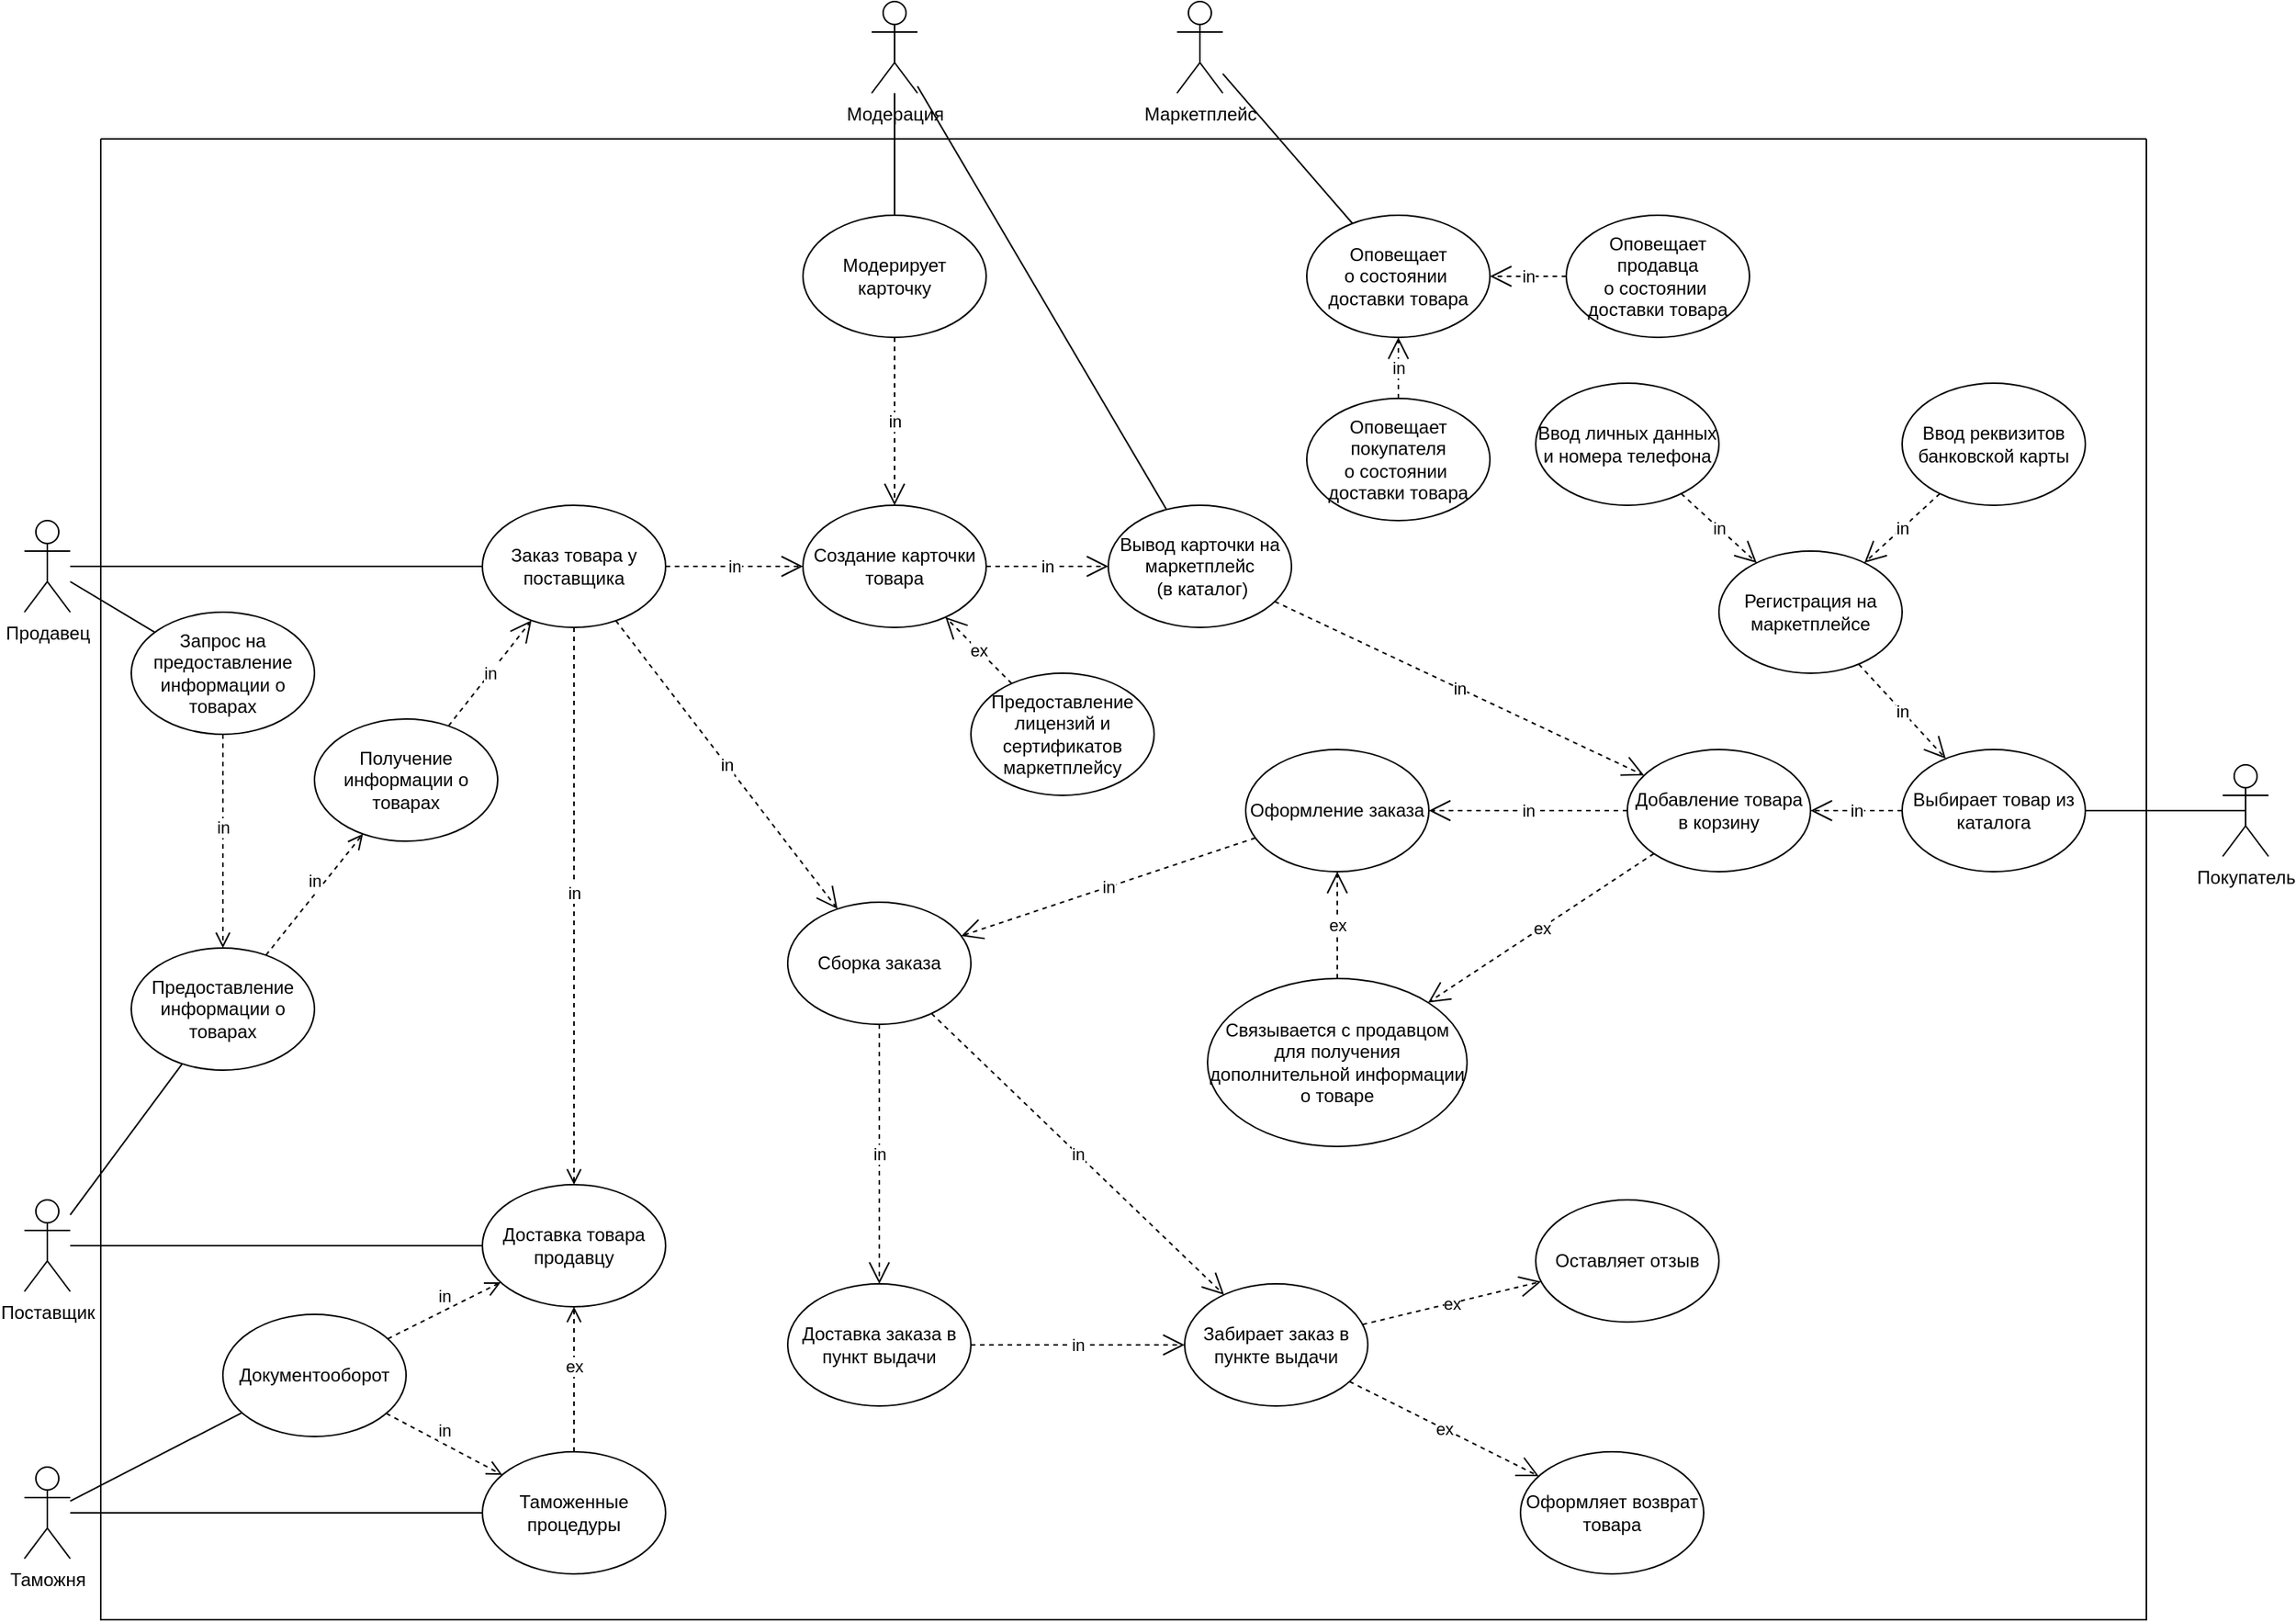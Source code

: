 <mxfile version="20.7.4"><diagram id="TFOCtGxcTmysyI_uLjtR" name="Страница 1"><mxGraphModel dx="1486" dy="1465" grid="0" gridSize="10" guides="1" tooltips="1" connect="1" arrows="1" fold="1" page="0" pageScale="1" pageWidth="1169" pageHeight="827" math="0" shadow="0"><root><mxCell id="0"/><mxCell id="1" parent="0"/><mxCell id="-bj33f-Lf1xT0jhIn6Ph-1" value="" style="swimlane;startSize=0;" vertex="1" parent="1"><mxGeometry x="650" y="-70" width="1340" height="970" as="geometry"/></mxCell><mxCell id="-bj33f-Lf1xT0jhIn6Ph-2" value="Доставка товара&lt;br&gt;продавцу" style="ellipse;whiteSpace=wrap;html=1;" vertex="1" parent="-bj33f-Lf1xT0jhIn6Ph-1"><mxGeometry x="250" y="685" width="120" height="80" as="geometry"/></mxCell><mxCell id="-bj33f-Lf1xT0jhIn6Ph-3" value="Создание карточки товара" style="ellipse;whiteSpace=wrap;html=1;" vertex="1" parent="-bj33f-Lf1xT0jhIn6Ph-1"><mxGeometry x="460" y="240" width="120" height="80" as="geometry"/></mxCell><mxCell id="-bj33f-Lf1xT0jhIn6Ph-4" value="Получение информации о товарах" style="ellipse;whiteSpace=wrap;html=1;" vertex="1" parent="-bj33f-Lf1xT0jhIn6Ph-1"><mxGeometry x="140" y="380" width="120" height="80" as="geometry"/></mxCell><mxCell id="-bj33f-Lf1xT0jhIn6Ph-5" value="in" style="endArrow=open;endSize=12;dashed=1;html=1;rounded=0;" edge="1" parent="-bj33f-Lf1xT0jhIn6Ph-1" source="-bj33f-Lf1xT0jhIn6Ph-4" target="-bj33f-Lf1xT0jhIn6Ph-6"><mxGeometry width="160" relative="1" as="geometry"><mxPoint x="259.64" y="361.28" as="sourcePoint"/><mxPoint x="261.284" y="315.121" as="targetPoint"/></mxGeometry></mxCell><mxCell id="-bj33f-Lf1xT0jhIn6Ph-6" value="Заказ товара у поставщика" style="ellipse;whiteSpace=wrap;html=1;" vertex="1" parent="-bj33f-Lf1xT0jhIn6Ph-1"><mxGeometry x="250" y="240" width="120" height="80" as="geometry"/></mxCell><mxCell id="-bj33f-Lf1xT0jhIn6Ph-7" value="in" style="endArrow=open;endSize=12;dashed=1;html=1;rounded=0;" edge="1" parent="-bj33f-Lf1xT0jhIn6Ph-1" source="-bj33f-Lf1xT0jhIn6Ph-6" target="-bj33f-Lf1xT0jhIn6Ph-3"><mxGeometry width="160" relative="1" as="geometry"><mxPoint x="256.693" y="481.579" as="sourcePoint"/><mxPoint x="284" y="420" as="targetPoint"/></mxGeometry></mxCell><mxCell id="-bj33f-Lf1xT0jhIn6Ph-8" value="Предоставление информации о товарах" style="ellipse;whiteSpace=wrap;html=1;" vertex="1" parent="-bj33f-Lf1xT0jhIn6Ph-1"><mxGeometry x="20" y="530" width="120" height="80" as="geometry"/></mxCell><mxCell id="-bj33f-Lf1xT0jhIn6Ph-9" value="Запрос на предоставление информации о товарах" style="ellipse;whiteSpace=wrap;html=1;" vertex="1" parent="-bj33f-Lf1xT0jhIn6Ph-1"><mxGeometry x="20" y="310" width="120" height="80" as="geometry"/></mxCell><mxCell id="-bj33f-Lf1xT0jhIn6Ph-10" value="in" style="html=1;verticalAlign=bottom;endArrow=open;dashed=1;endSize=8;rounded=0;" edge="1" parent="-bj33f-Lf1xT0jhIn6Ph-1" source="-bj33f-Lf1xT0jhIn6Ph-9" target="-bj33f-Lf1xT0jhIn6Ph-8"><mxGeometry relative="1" as="geometry"><mxPoint x="191.872" y="551.351" as="sourcePoint"/><mxPoint x="268.164" y="498.672" as="targetPoint"/></mxGeometry></mxCell><mxCell id="-bj33f-Lf1xT0jhIn6Ph-11" value="in" style="html=1;verticalAlign=bottom;endArrow=open;dashed=1;endSize=8;rounded=0;" edge="1" parent="-bj33f-Lf1xT0jhIn6Ph-1" source="-bj33f-Lf1xT0jhIn6Ph-8" target="-bj33f-Lf1xT0jhIn6Ph-4"><mxGeometry relative="1" as="geometry"><mxPoint x="100" y="470" as="sourcePoint"/><mxPoint x="100" y="550" as="targetPoint"/></mxGeometry></mxCell><mxCell id="-bj33f-Lf1xT0jhIn6Ph-12" value="in" style="html=1;verticalAlign=bottom;endArrow=open;dashed=1;endSize=8;rounded=0;" edge="1" parent="-bj33f-Lf1xT0jhIn6Ph-1" source="-bj33f-Lf1xT0jhIn6Ph-6" target="-bj33f-Lf1xT0jhIn6Ph-2"><mxGeometry relative="1" as="geometry"><mxPoint x="100" y="470" as="sourcePoint"/><mxPoint x="100" y="550" as="targetPoint"/></mxGeometry></mxCell><mxCell id="-bj33f-Lf1xT0jhIn6Ph-13" value="Таможенные процедуры" style="ellipse;whiteSpace=wrap;html=1;" vertex="1" parent="-bj33f-Lf1xT0jhIn6Ph-1"><mxGeometry x="250" y="860" width="120" height="80" as="geometry"/></mxCell><mxCell id="-bj33f-Lf1xT0jhIn6Ph-14" value="ex" style="html=1;verticalAlign=bottom;endArrow=open;dashed=1;endSize=8;rounded=0;" edge="1" parent="-bj33f-Lf1xT0jhIn6Ph-1" source="-bj33f-Lf1xT0jhIn6Ph-13" target="-bj33f-Lf1xT0jhIn6Ph-2"><mxGeometry relative="1" as="geometry"><mxPoint x="115.972" y="543.942" as="sourcePoint"/><mxPoint x="193.971" y="436.04" as="targetPoint"/></mxGeometry></mxCell><mxCell id="-bj33f-Lf1xT0jhIn6Ph-15" value="Документооборот" style="ellipse;whiteSpace=wrap;html=1;" vertex="1" parent="-bj33f-Lf1xT0jhIn6Ph-1"><mxGeometry x="80" y="770" width="120" height="80" as="geometry"/></mxCell><mxCell id="-bj33f-Lf1xT0jhIn6Ph-16" value="in" style="html=1;verticalAlign=bottom;endArrow=open;dashed=1;endSize=8;rounded=0;" edge="1" parent="-bj33f-Lf1xT0jhIn6Ph-1" source="-bj33f-Lf1xT0jhIn6Ph-15" target="-bj33f-Lf1xT0jhIn6Ph-13"><mxGeometry relative="1" as="geometry"><mxPoint x="155.154" y="877.585" as="sourcePoint"/><mxPoint x="274.82" y="767.403" as="targetPoint"/></mxGeometry></mxCell><mxCell id="-bj33f-Lf1xT0jhIn6Ph-17" value="in" style="html=1;verticalAlign=bottom;endArrow=open;dashed=1;endSize=8;rounded=0;" edge="1" parent="-bj33f-Lf1xT0jhIn6Ph-1" source="-bj33f-Lf1xT0jhIn6Ph-15" target="-bj33f-Lf1xT0jhIn6Ph-2"><mxGeometry relative="1" as="geometry"><mxPoint x="180" y="910" as="sourcePoint"/><mxPoint x="250" y="910" as="targetPoint"/></mxGeometry></mxCell><mxCell id="-bj33f-Lf1xT0jhIn6Ph-18" value="Предоставление лицензий и сертификатов маркетплейсу" style="ellipse;whiteSpace=wrap;html=1;" vertex="1" parent="-bj33f-Lf1xT0jhIn6Ph-1"><mxGeometry x="570" y="350" width="120" height="80" as="geometry"/></mxCell><mxCell id="-bj33f-Lf1xT0jhIn6Ph-19" value="ex" style="endArrow=open;endSize=12;dashed=1;html=1;rounded=0;" edge="1" parent="-bj33f-Lf1xT0jhIn6Ph-1" source="-bj33f-Lf1xT0jhIn6Ph-18" target="-bj33f-Lf1xT0jhIn6Ph-3"><mxGeometry width="160" relative="1" as="geometry"><mxPoint x="380" y="290" as="sourcePoint"/><mxPoint x="470" y="290" as="targetPoint"/></mxGeometry></mxCell><mxCell id="-bj33f-Lf1xT0jhIn6Ph-20" value="Модерирует карточку" style="ellipse;whiteSpace=wrap;html=1;" vertex="1" parent="-bj33f-Lf1xT0jhIn6Ph-1"><mxGeometry x="460" y="50" width="120" height="80" as="geometry"/></mxCell><mxCell id="-bj33f-Lf1xT0jhIn6Ph-21" value="in" style="endArrow=open;endSize=12;dashed=1;html=1;rounded=0;" edge="1" parent="-bj33f-Lf1xT0jhIn6Ph-1" source="-bj33f-Lf1xT0jhIn6Ph-20" target="-bj33f-Lf1xT0jhIn6Ph-3"><mxGeometry width="160" relative="1" as="geometry"><mxPoint x="380" y="290" as="sourcePoint"/><mxPoint x="470.0" y="290" as="targetPoint"/></mxGeometry></mxCell><mxCell id="-bj33f-Lf1xT0jhIn6Ph-22" value="Вывод карточки на маркетплейс&lt;br&gt;&amp;nbsp;(в каталог)" style="ellipse;whiteSpace=wrap;html=1;" vertex="1" parent="-bj33f-Lf1xT0jhIn6Ph-1"><mxGeometry x="660" y="240" width="120" height="80" as="geometry"/></mxCell><mxCell id="-bj33f-Lf1xT0jhIn6Ph-23" value="in" style="endArrow=open;endSize=12;dashed=1;html=1;rounded=0;" edge="1" parent="-bj33f-Lf1xT0jhIn6Ph-1" source="-bj33f-Lf1xT0jhIn6Ph-3" target="-bj33f-Lf1xT0jhIn6Ph-22"><mxGeometry width="160" relative="1" as="geometry"><mxPoint x="380" y="290" as="sourcePoint"/><mxPoint x="470.0" y="290" as="targetPoint"/></mxGeometry></mxCell><mxCell id="-bj33f-Lf1xT0jhIn6Ph-24" value="Выбирает товар из каталога" style="ellipse;whiteSpace=wrap;html=1;" vertex="1" parent="-bj33f-Lf1xT0jhIn6Ph-1"><mxGeometry x="1180" y="400" width="120" height="80" as="geometry"/></mxCell><mxCell id="-bj33f-Lf1xT0jhIn6Ph-25" value="in" style="endArrow=open;endSize=12;dashed=1;html=1;rounded=0;" edge="1" parent="-bj33f-Lf1xT0jhIn6Ph-1" source="-bj33f-Lf1xT0jhIn6Ph-22" target="-bj33f-Lf1xT0jhIn6Ph-51"><mxGeometry width="160" relative="1" as="geometry"><mxPoint x="380" y="290" as="sourcePoint"/><mxPoint x="777.138" y="373.018" as="targetPoint"/></mxGeometry></mxCell><mxCell id="-bj33f-Lf1xT0jhIn6Ph-26" value="Регистрация на маркетплейсе" style="ellipse;whiteSpace=wrap;html=1;" vertex="1" parent="-bj33f-Lf1xT0jhIn6Ph-1"><mxGeometry x="1060" y="270" width="120" height="80" as="geometry"/></mxCell><mxCell id="-bj33f-Lf1xT0jhIn6Ph-27" value="in" style="endArrow=open;endSize=12;dashed=1;html=1;rounded=0;" edge="1" parent="-bj33f-Lf1xT0jhIn6Ph-1" source="-bj33f-Lf1xT0jhIn6Ph-26" target="-bj33f-Lf1xT0jhIn6Ph-24"><mxGeometry width="160" relative="1" as="geometry"><mxPoint x="936.201" y="415.521" as="sourcePoint"/><mxPoint x="1013.907" y="459.393" as="targetPoint"/></mxGeometry></mxCell><mxCell id="-bj33f-Lf1xT0jhIn6Ph-28" value="Ввод личных данных и номера телефона" style="ellipse;whiteSpace=wrap;html=1;" vertex="1" parent="-bj33f-Lf1xT0jhIn6Ph-1"><mxGeometry x="940" y="160" width="120" height="80" as="geometry"/></mxCell><mxCell id="-bj33f-Lf1xT0jhIn6Ph-29" value="Ввод реквизитов&lt;br&gt;банковской карты" style="ellipse;whiteSpace=wrap;html=1;" vertex="1" parent="-bj33f-Lf1xT0jhIn6Ph-1"><mxGeometry x="1180" y="160" width="120" height="80" as="geometry"/></mxCell><mxCell id="-bj33f-Lf1xT0jhIn6Ph-30" value="in" style="endArrow=open;endSize=12;dashed=1;html=1;rounded=0;" edge="1" parent="-bj33f-Lf1xT0jhIn6Ph-1" source="-bj33f-Lf1xT0jhIn6Ph-28" target="-bj33f-Lf1xT0jhIn6Ph-26"><mxGeometry width="160" relative="1" as="geometry"><mxPoint x="1113.802" y="358.515" as="sourcePoint"/><mxPoint x="1076.229" y="446.491" as="targetPoint"/></mxGeometry></mxCell><mxCell id="-bj33f-Lf1xT0jhIn6Ph-31" value="in" style="endArrow=open;endSize=12;dashed=1;html=1;rounded=0;" edge="1" parent="-bj33f-Lf1xT0jhIn6Ph-1" source="-bj33f-Lf1xT0jhIn6Ph-29" target="-bj33f-Lf1xT0jhIn6Ph-26"><mxGeometry width="160" relative="1" as="geometry"><mxPoint x="1123.802" y="368.515" as="sourcePoint"/><mxPoint x="1086.229" y="456.491" as="targetPoint"/></mxGeometry></mxCell><mxCell id="-bj33f-Lf1xT0jhIn6Ph-32" value="Сборка заказа" style="ellipse;whiteSpace=wrap;html=1;" vertex="1" parent="-bj33f-Lf1xT0jhIn6Ph-1"><mxGeometry x="450" y="500" width="120" height="80" as="geometry"/></mxCell><mxCell id="-bj33f-Lf1xT0jhIn6Ph-33" value="in" style="endArrow=open;endSize=12;dashed=1;html=1;rounded=0;" edge="1" parent="-bj33f-Lf1xT0jhIn6Ph-1" source="-bj33f-Lf1xT0jhIn6Ph-6" target="-bj33f-Lf1xT0jhIn6Ph-32"><mxGeometry width="160" relative="1" as="geometry"><mxPoint x="380" y="290" as="sourcePoint"/><mxPoint x="470.0" y="290" as="targetPoint"/></mxGeometry></mxCell><mxCell id="-bj33f-Lf1xT0jhIn6Ph-34" value="in" style="endArrow=open;endSize=12;dashed=1;html=1;rounded=0;" edge="1" parent="-bj33f-Lf1xT0jhIn6Ph-1" source="-bj33f-Lf1xT0jhIn6Ph-49" target="-bj33f-Lf1xT0jhIn6Ph-32"><mxGeometry width="160" relative="1" as="geometry"><mxPoint x="755.758" y="437.02" as="sourcePoint"/><mxPoint x="461.015" y="459.977" as="targetPoint"/></mxGeometry></mxCell><mxCell id="-bj33f-Lf1xT0jhIn6Ph-35" value="Доставка заказа в пункт выдачи" style="ellipse;whiteSpace=wrap;html=1;" vertex="1" parent="-bj33f-Lf1xT0jhIn6Ph-1"><mxGeometry x="450" y="750" width="120" height="80" as="geometry"/></mxCell><mxCell id="-bj33f-Lf1xT0jhIn6Ph-36" value="in" style="endArrow=open;endSize=12;dashed=1;html=1;rounded=0;" edge="1" parent="-bj33f-Lf1xT0jhIn6Ph-1" source="-bj33f-Lf1xT0jhIn6Ph-32" target="-bj33f-Lf1xT0jhIn6Ph-35"><mxGeometry width="160" relative="1" as="geometry"><mxPoint x="810" y="600" as="sourcePoint"/><mxPoint x="610" y="600" as="targetPoint"/></mxGeometry></mxCell><mxCell id="-bj33f-Lf1xT0jhIn6Ph-37" value="Забирает заказ в пункте выдачи" style="ellipse;whiteSpace=wrap;html=1;" vertex="1" parent="-bj33f-Lf1xT0jhIn6Ph-1"><mxGeometry x="710" y="750" width="120" height="80" as="geometry"/></mxCell><mxCell id="-bj33f-Lf1xT0jhIn6Ph-38" value="in" style="endArrow=open;endSize=12;dashed=1;html=1;rounded=0;" edge="1" parent="-bj33f-Lf1xT0jhIn6Ph-1" source="-bj33f-Lf1xT0jhIn6Ph-32" target="-bj33f-Lf1xT0jhIn6Ph-37"><mxGeometry width="160" relative="1" as="geometry"><mxPoint x="680" y="600" as="sourcePoint"/><mxPoint x="480" y="600" as="targetPoint"/></mxGeometry></mxCell><mxCell id="-bj33f-Lf1xT0jhIn6Ph-39" value="in" style="endArrow=open;endSize=12;dashed=1;html=1;rounded=0;" edge="1" parent="-bj33f-Lf1xT0jhIn6Ph-1" source="-bj33f-Lf1xT0jhIn6Ph-35" target="-bj33f-Lf1xT0jhIn6Ph-37"><mxGeometry width="160" relative="1" as="geometry"><mxPoint x="870" y="640" as="sourcePoint"/><mxPoint x="870" y="760" as="targetPoint"/></mxGeometry></mxCell><mxCell id="-bj33f-Lf1xT0jhIn6Ph-40" value="Оповещает&lt;br&gt;о состоянии&amp;nbsp;&lt;br&gt;доставки товара" style="ellipse;whiteSpace=wrap;html=1;" vertex="1" parent="-bj33f-Lf1xT0jhIn6Ph-1"><mxGeometry x="790" y="50" width="120" height="80" as="geometry"/></mxCell><mxCell id="-bj33f-Lf1xT0jhIn6Ph-41" value="Оповещает&lt;br&gt;продавца&lt;br&gt;о состоянии&amp;nbsp;&lt;br&gt;доставки товара" style="ellipse;whiteSpace=wrap;html=1;" vertex="1" parent="-bj33f-Lf1xT0jhIn6Ph-1"><mxGeometry x="960" y="50" width="120" height="80" as="geometry"/></mxCell><mxCell id="-bj33f-Lf1xT0jhIn6Ph-42" value="Оповещает&lt;br&gt;покупателя&lt;br&gt;о состоянии&amp;nbsp;&lt;br&gt;доставки товара" style="ellipse;whiteSpace=wrap;html=1;" vertex="1" parent="-bj33f-Lf1xT0jhIn6Ph-1"><mxGeometry x="790" y="170" width="120" height="80" as="geometry"/></mxCell><mxCell id="-bj33f-Lf1xT0jhIn6Ph-43" value="in" style="endArrow=open;endSize=12;dashed=1;html=1;rounded=0;" edge="1" parent="-bj33f-Lf1xT0jhIn6Ph-1" source="-bj33f-Lf1xT0jhIn6Ph-42" target="-bj33f-Lf1xT0jhIn6Ph-40"><mxGeometry width="160" relative="1" as="geometry"><mxPoint x="590.0" y="290" as="sourcePoint"/><mxPoint x="670" y="290" as="targetPoint"/></mxGeometry></mxCell><mxCell id="-bj33f-Lf1xT0jhIn6Ph-44" value="in" style="endArrow=open;endSize=12;dashed=1;html=1;rounded=0;" edge="1" parent="-bj33f-Lf1xT0jhIn6Ph-1" source="-bj33f-Lf1xT0jhIn6Ph-41" target="-bj33f-Lf1xT0jhIn6Ph-40"><mxGeometry width="160" relative="1" as="geometry"><mxPoint x="860" y="170.0" as="sourcePoint"/><mxPoint x="860" y="140.0" as="targetPoint"/></mxGeometry></mxCell><mxCell id="-bj33f-Lf1xT0jhIn6Ph-45" value="Оставляет отзыв" style="ellipse;whiteSpace=wrap;html=1;" vertex="1" parent="-bj33f-Lf1xT0jhIn6Ph-1"><mxGeometry x="940" y="695" width="120" height="80" as="geometry"/></mxCell><mxCell id="-bj33f-Lf1xT0jhIn6Ph-46" value="ex" style="endArrow=open;endSize=12;dashed=1;html=1;rounded=0;" edge="1" parent="-bj33f-Lf1xT0jhIn6Ph-1" source="-bj33f-Lf1xT0jhIn6Ph-37" target="-bj33f-Lf1xT0jhIn6Ph-45"><mxGeometry width="160" relative="1" as="geometry"><mxPoint x="650" y="800" as="sourcePoint"/><mxPoint x="850" y="800" as="targetPoint"/></mxGeometry></mxCell><mxCell id="-bj33f-Lf1xT0jhIn6Ph-47" value="Оформляет возврат&lt;br&gt;товара" style="ellipse;whiteSpace=wrap;html=1;" vertex="1" parent="-bj33f-Lf1xT0jhIn6Ph-1"><mxGeometry x="930" y="860" width="120" height="80" as="geometry"/></mxCell><mxCell id="-bj33f-Lf1xT0jhIn6Ph-48" value="ex" style="endArrow=open;endSize=12;dashed=1;html=1;rounded=0;" edge="1" parent="-bj33f-Lf1xT0jhIn6Ph-1" source="-bj33f-Lf1xT0jhIn6Ph-37" target="-bj33f-Lf1xT0jhIn6Ph-47"><mxGeometry width="160" relative="1" as="geometry"><mxPoint x="970.0" y="800" as="sourcePoint"/><mxPoint x="1060" y="800" as="targetPoint"/></mxGeometry></mxCell><mxCell id="-bj33f-Lf1xT0jhIn6Ph-49" value="Оформление заказа" style="ellipse;whiteSpace=wrap;html=1;" vertex="1" parent="-bj33f-Lf1xT0jhIn6Ph-1"><mxGeometry x="750" y="400" width="120" height="80" as="geometry"/></mxCell><mxCell id="-bj33f-Lf1xT0jhIn6Ph-50" value="Связывается с продавцом для получения дополнительной информации о товаре" style="ellipse;whiteSpace=wrap;html=1;" vertex="1" parent="-bj33f-Lf1xT0jhIn6Ph-1"><mxGeometry x="725" y="550" width="170" height="110" as="geometry"/></mxCell><mxCell id="-bj33f-Lf1xT0jhIn6Ph-51" value="Добавление товара в корзину" style="ellipse;whiteSpace=wrap;html=1;" vertex="1" parent="-bj33f-Lf1xT0jhIn6Ph-1"><mxGeometry x="1000" y="400" width="120" height="80" as="geometry"/></mxCell><mxCell id="-bj33f-Lf1xT0jhIn6Ph-52" value="in" style="endArrow=open;endSize=12;dashed=1;html=1;rounded=0;" edge="1" parent="-bj33f-Lf1xT0jhIn6Ph-1" source="-bj33f-Lf1xT0jhIn6Ph-24" target="-bj33f-Lf1xT0jhIn6Ph-51"><mxGeometry width="160" relative="1" as="geometry"><mxPoint x="1154.181" y="356.608" as="sourcePoint"/><mxPoint x="1215.704" y="448.426" as="targetPoint"/></mxGeometry></mxCell><mxCell id="-bj33f-Lf1xT0jhIn6Ph-53" value="in" style="endArrow=open;endSize=12;dashed=1;html=1;rounded=0;" edge="1" parent="-bj33f-Lf1xT0jhIn6Ph-1" source="-bj33f-Lf1xT0jhIn6Ph-51" target="-bj33f-Lf1xT0jhIn6Ph-49"><mxGeometry width="160" relative="1" as="geometry"><mxPoint x="1164.181" y="366.608" as="sourcePoint"/><mxPoint x="1225.704" y="458.426" as="targetPoint"/></mxGeometry></mxCell><mxCell id="-bj33f-Lf1xT0jhIn6Ph-54" value="ex" style="endArrow=open;endSize=12;dashed=1;html=1;rounded=0;" edge="1" parent="-bj33f-Lf1xT0jhIn6Ph-1" source="-bj33f-Lf1xT0jhIn6Ph-51" target="-bj33f-Lf1xT0jhIn6Ph-50"><mxGeometry width="160" relative="1" as="geometry"><mxPoint x="1174.181" y="376.608" as="sourcePoint"/><mxPoint x="1235.704" y="468.426" as="targetPoint"/></mxGeometry></mxCell><mxCell id="-bj33f-Lf1xT0jhIn6Ph-55" value="ex" style="endArrow=open;endSize=12;dashed=1;html=1;rounded=0;" edge="1" parent="-bj33f-Lf1xT0jhIn6Ph-1" source="-bj33f-Lf1xT0jhIn6Ph-50" target="-bj33f-Lf1xT0jhIn6Ph-49"><mxGeometry width="160" relative="1" as="geometry"><mxPoint x="1049.789" y="517.388" as="sourcePoint"/><mxPoint x="1014.018" y="550.067" as="targetPoint"/></mxGeometry></mxCell><mxCell id="-bj33f-Lf1xT0jhIn6Ph-56" value="Продавец" style="shape=umlActor;verticalLabelPosition=bottom;verticalAlign=top;html=1;outlineConnect=0;" vertex="1" parent="1"><mxGeometry x="600" y="180" width="30" height="60" as="geometry"/></mxCell><mxCell id="-bj33f-Lf1xT0jhIn6Ph-57" value="Поставщик" style="shape=umlActor;verticalLabelPosition=bottom;verticalAlign=top;html=1;outlineConnect=0;" vertex="1" parent="1"><mxGeometry x="600" y="625" width="30" height="60" as="geometry"/></mxCell><mxCell id="-bj33f-Lf1xT0jhIn6Ph-58" value="" style="endArrow=none;html=1;rounded=0;entryX=0;entryY=0.5;entryDx=0;entryDy=0;" edge="1" parent="1" source="-bj33f-Lf1xT0jhIn6Ph-57" target="-bj33f-Lf1xT0jhIn6Ph-2"><mxGeometry width="50" height="50" relative="1" as="geometry"><mxPoint x="615" y="555" as="sourcePoint"/><mxPoint x="760.0" y="555" as="targetPoint"/></mxGeometry></mxCell><mxCell id="-bj33f-Lf1xT0jhIn6Ph-59" value="" style="endArrow=none;html=1;rounded=0;" edge="1" parent="1" source="-bj33f-Lf1xT0jhIn6Ph-56" target="-bj33f-Lf1xT0jhIn6Ph-6"><mxGeometry width="50" height="50" relative="1" as="geometry"><mxPoint x="1210" y="570" as="sourcePoint"/><mxPoint x="1260" y="520" as="targetPoint"/></mxGeometry></mxCell><mxCell id="-bj33f-Lf1xT0jhIn6Ph-60" value="" style="endArrow=none;html=1;rounded=0;" edge="1" parent="1" source="-bj33f-Lf1xT0jhIn6Ph-57" target="-bj33f-Lf1xT0jhIn6Ph-8"><mxGeometry width="50" height="50" relative="1" as="geometry"><mxPoint x="640" y="665" as="sourcePoint"/><mxPoint x="740.0" y="665" as="targetPoint"/></mxGeometry></mxCell><mxCell id="-bj33f-Lf1xT0jhIn6Ph-61" value="" style="endArrow=none;html=1;rounded=0;" edge="1" parent="1" target="-bj33f-Lf1xT0jhIn6Ph-9"><mxGeometry width="50" height="50" relative="1" as="geometry"><mxPoint x="630" y="220" as="sourcePoint"/><mxPoint x="900" y="220" as="targetPoint"/></mxGeometry></mxCell><mxCell id="-bj33f-Lf1xT0jhIn6Ph-62" value="Таможня&lt;br&gt;" style="shape=umlActor;verticalLabelPosition=bottom;verticalAlign=top;html=1;outlineConnect=0;" vertex="1" parent="1"><mxGeometry x="600" y="800" width="30" height="60" as="geometry"/></mxCell><mxCell id="-bj33f-Lf1xT0jhIn6Ph-63" value="" style="endArrow=none;html=1;rounded=0;" edge="1" parent="1" source="-bj33f-Lf1xT0jhIn6Ph-62" target="-bj33f-Lf1xT0jhIn6Ph-13"><mxGeometry width="50" height="50" relative="1" as="geometry"><mxPoint x="640" y="665.0" as="sourcePoint"/><mxPoint x="900.0" y="665.0" as="targetPoint"/></mxGeometry></mxCell><mxCell id="-bj33f-Lf1xT0jhIn6Ph-64" value="" style="endArrow=none;html=1;rounded=0;" edge="1" parent="1" source="-bj33f-Lf1xT0jhIn6Ph-62" target="-bj33f-Lf1xT0jhIn6Ph-15"><mxGeometry width="50" height="50" relative="1" as="geometry"><mxPoint x="640" y="840" as="sourcePoint"/><mxPoint x="830" y="840" as="targetPoint"/></mxGeometry></mxCell><mxCell id="-bj33f-Lf1xT0jhIn6Ph-65" value="Модерация" style="shape=umlActor;verticalLabelPosition=bottom;verticalAlign=top;html=1;outlineConnect=0;" vertex="1" parent="1"><mxGeometry x="1155" y="-160" width="30" height="60" as="geometry"/></mxCell><mxCell id="-bj33f-Lf1xT0jhIn6Ph-66" value="" style="endArrow=none;html=1;rounded=0;" edge="1" parent="1" source="-bj33f-Lf1xT0jhIn6Ph-65" target="-bj33f-Lf1xT0jhIn6Ph-20"><mxGeometry width="50" height="50" relative="1" as="geometry"><mxPoint x="640" y="220" as="sourcePoint"/><mxPoint x="910" y="220" as="targetPoint"/></mxGeometry></mxCell><mxCell id="-bj33f-Lf1xT0jhIn6Ph-67" value="Покупатель" style="shape=umlActor;verticalLabelPosition=bottom;verticalAlign=top;html=1;outlineConnect=0;" vertex="1" parent="1"><mxGeometry x="2040" y="340" width="30" height="60" as="geometry"/></mxCell><mxCell id="-bj33f-Lf1xT0jhIn6Ph-68" value="" style="endArrow=none;html=1;rounded=0;exitX=0.5;exitY=0.5;exitDx=0;exitDy=0;exitPerimeter=0;" edge="1" parent="1" source="-bj33f-Lf1xT0jhIn6Ph-67" target="-bj33f-Lf1xT0jhIn6Ph-24"><mxGeometry width="50" height="50" relative="1" as="geometry"><mxPoint x="640" y="665" as="sourcePoint"/><mxPoint x="910" y="665" as="targetPoint"/></mxGeometry></mxCell><mxCell id="-bj33f-Lf1xT0jhIn6Ph-69" value="Маркетплейс" style="shape=umlActor;verticalLabelPosition=bottom;verticalAlign=top;html=1;outlineConnect=0;" vertex="1" parent="1"><mxGeometry x="1355" y="-160" width="30" height="60" as="geometry"/></mxCell><mxCell id="-bj33f-Lf1xT0jhIn6Ph-70" value="" style="endArrow=none;html=1;rounded=0;" edge="1" parent="1" source="-bj33f-Lf1xT0jhIn6Ph-65" target="-bj33f-Lf1xT0jhIn6Ph-22"><mxGeometry width="50" height="50" relative="1" as="geometry"><mxPoint x="1180" y="-90" as="sourcePoint"/><mxPoint x="1180" y="-10" as="targetPoint"/></mxGeometry></mxCell><mxCell id="-bj33f-Lf1xT0jhIn6Ph-71" value="" style="endArrow=none;html=1;rounded=0;" edge="1" parent="1" source="-bj33f-Lf1xT0jhIn6Ph-40" target="-bj33f-Lf1xT0jhIn6Ph-69"><mxGeometry width="50" height="50" relative="1" as="geometry"><mxPoint x="1330" y="110" as="sourcePoint"/><mxPoint x="1380" y="60" as="targetPoint"/></mxGeometry></mxCell></root></mxGraphModel></diagram></mxfile>
